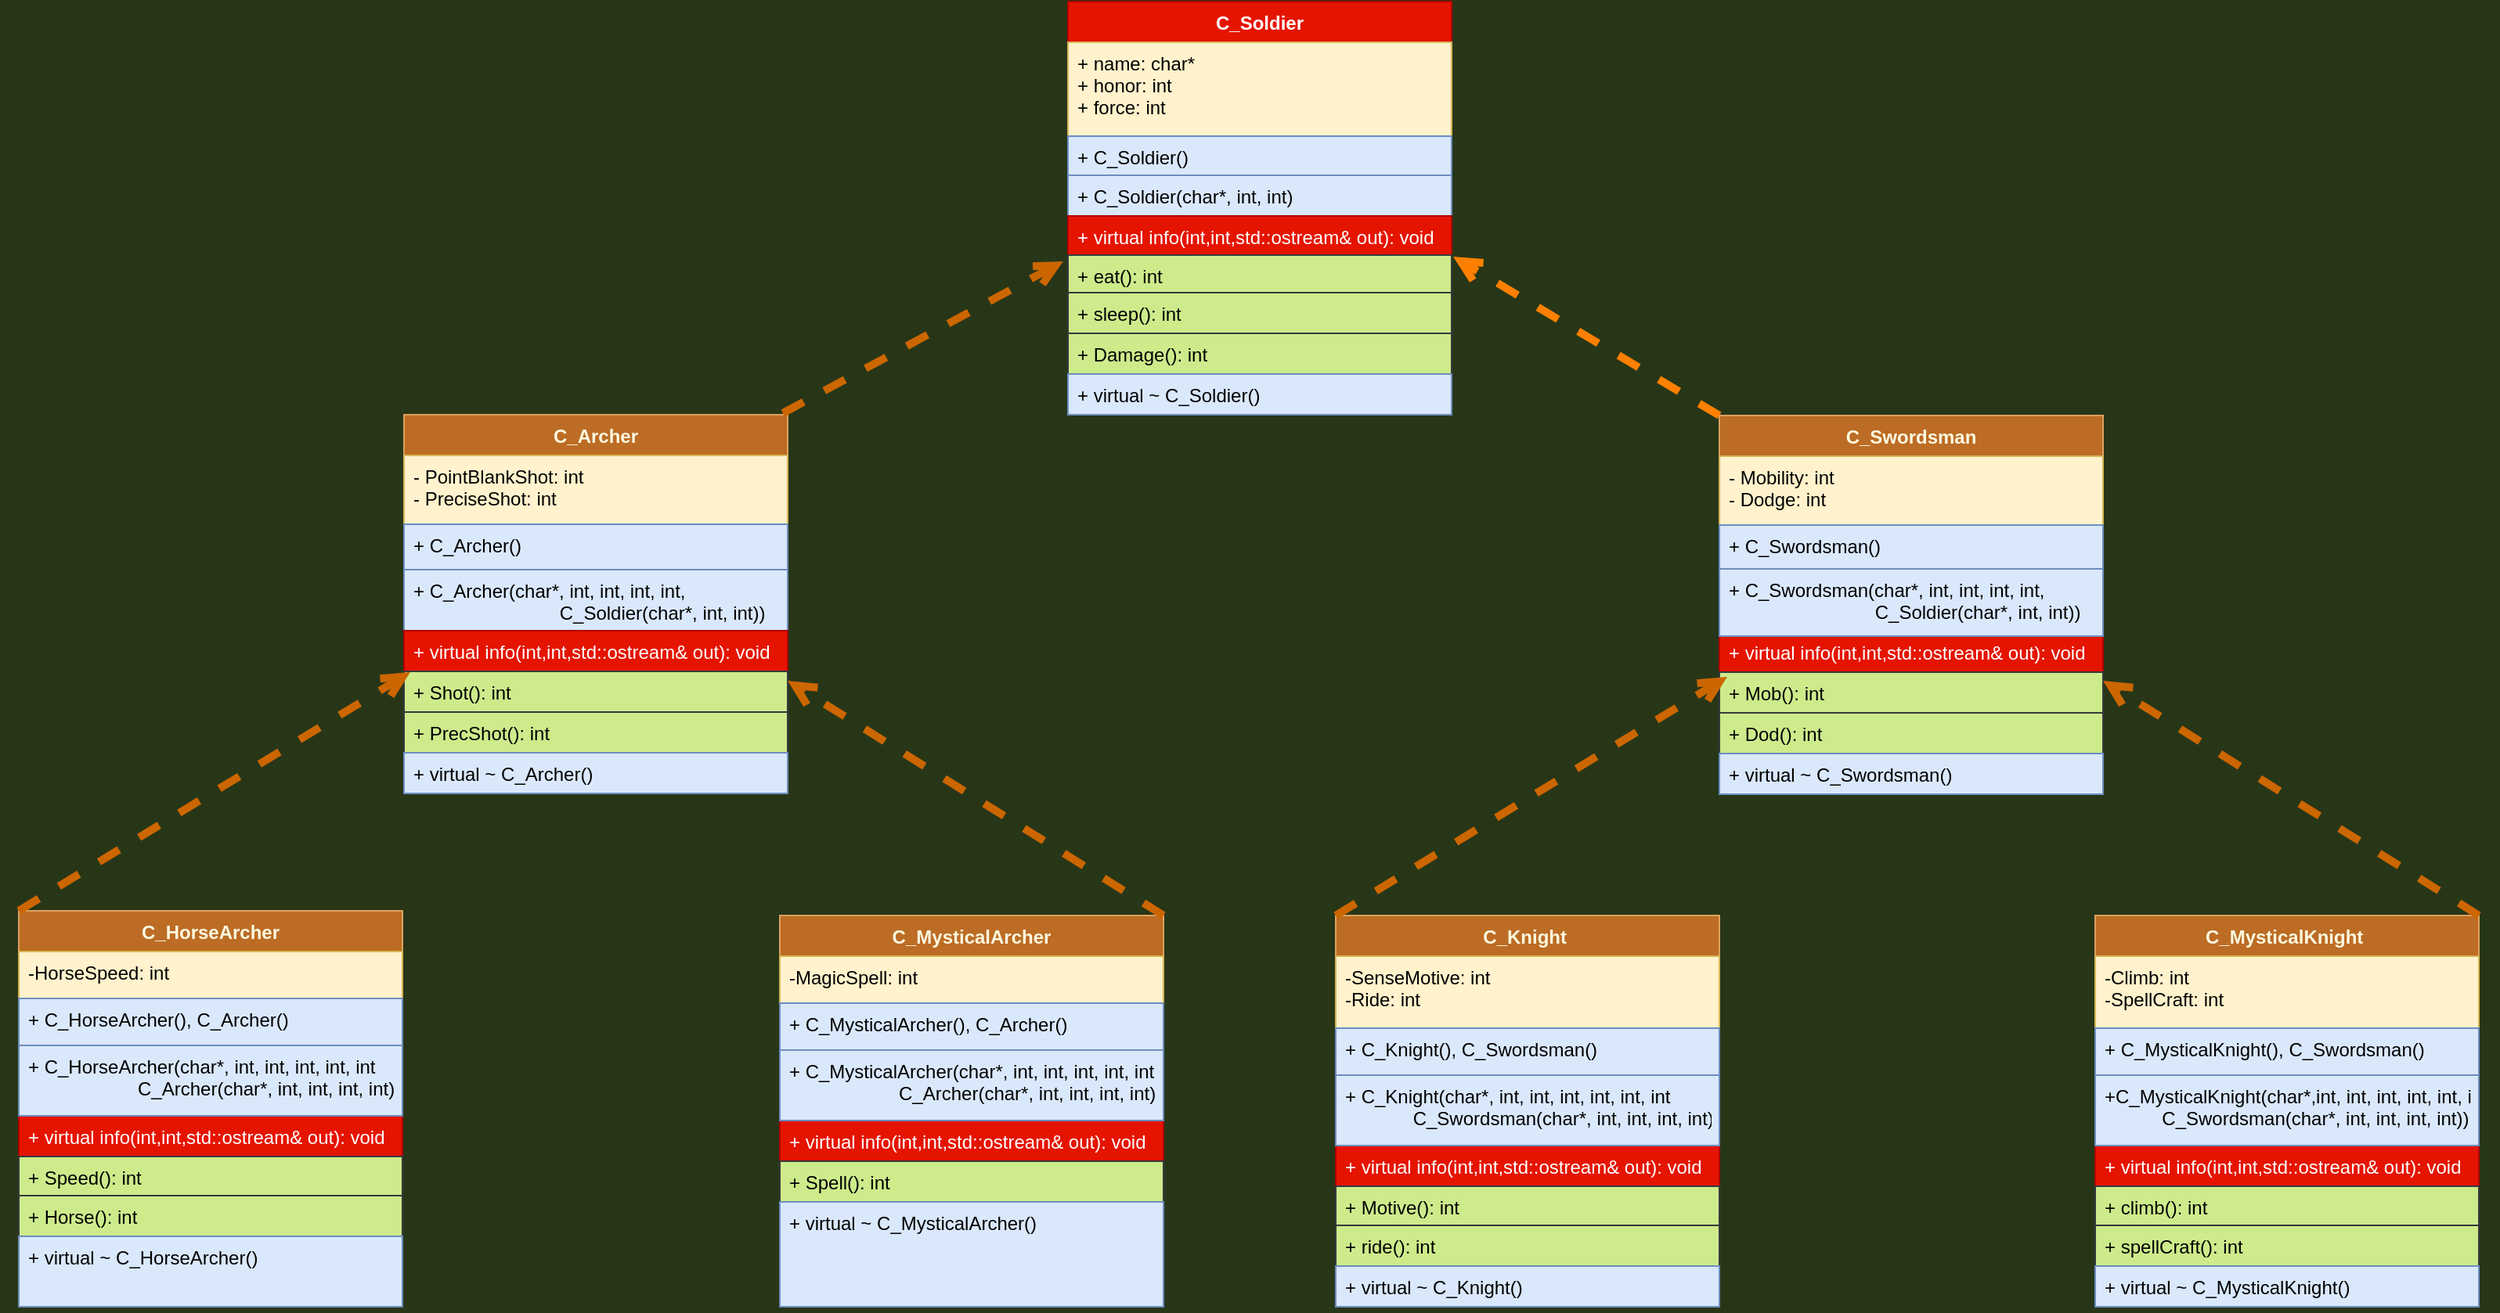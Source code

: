 <mxfile version="14.8.5" type="github">
  <diagram id="KfgOQVesRa8jAqSmO_TG" name="Page-1">
    <mxGraphModel dx="3515" dy="2155" grid="0" gridSize="10" guides="1" tooltips="1" connect="1" arrows="1" fold="1" page="1" pageScale="1" pageWidth="1654" pageHeight="2336" background="#283618" math="0" shadow="0">
      <root>
        <mxCell id="0" />
        <mxCell id="1" parent="0" />
        <mxCell id="gfh71h0dCbDymhL63w5G-2" value="C_Soldier" style="swimlane;fontStyle=1;align=center;verticalAlign=top;childLayout=stackLayout;horizontal=1;startSize=26;horizontalStack=0;resizeParent=1;resizeParentMax=0;resizeLast=0;collapsible=1;marginBottom=0;fillColor=#e51400;strokeColor=#B20000;fontColor=#ffffff;" parent="1" vertex="1">
          <mxGeometry x="704" y="56" width="245" height="112" as="geometry" />
        </mxCell>
        <mxCell id="gfh71h0dCbDymhL63w5G-3" value="+ name: char*&#xa;+ honor: int&#xa;+ force: int" style="text;strokeColor=#d6b656;fillColor=#fff2cc;align=left;verticalAlign=top;spacingLeft=4;spacingRight=4;overflow=hidden;rotatable=0;points=[[0,0.5],[1,0.5]];portConstraint=eastwest;" parent="gfh71h0dCbDymhL63w5G-2" vertex="1">
          <mxGeometry y="26" width="245" height="60" as="geometry" />
        </mxCell>
        <mxCell id="gfh71h0dCbDymhL63w5G-5" value="+ C_Soldier()" style="text;strokeColor=#6c8ebf;fillColor=#dae8fc;align=left;verticalAlign=top;spacingLeft=4;spacingRight=4;overflow=hidden;rotatable=0;points=[[0,0.5],[1,0.5]];portConstraint=eastwest;" parent="gfh71h0dCbDymhL63w5G-2" vertex="1">
          <mxGeometry y="86" width="245" height="26" as="geometry" />
        </mxCell>
        <mxCell id="xftbxWCKIYWHHrMW_up1-3" value="+ C_Soldier(char*, int, int)" style="text;strokeColor=#6c8ebf;fillColor=#dae8fc;align=left;verticalAlign=top;spacingLeft=4;spacingRight=4;overflow=hidden;rotatable=0;points=[[0,0.5],[1,0.5]];portConstraint=eastwest;" vertex="1" parent="1">
          <mxGeometry x="704" y="167" width="245" height="26" as="geometry" />
        </mxCell>
        <mxCell id="xftbxWCKIYWHHrMW_up1-4" value="+ virtual info(int,int,std::ostream&amp; out): void" style="text;strokeColor=#B20000;fillColor=#e51400;align=left;verticalAlign=top;spacingLeft=4;spacingRight=4;overflow=hidden;rotatable=0;points=[[0,0.5],[1,0.5]];portConstraint=eastwest;fontColor=#ffffff;" vertex="1" parent="1">
          <mxGeometry x="704" y="193" width="245" height="26" as="geometry" />
        </mxCell>
        <mxCell id="xftbxWCKIYWHHrMW_up1-5" value="+ eat(): int" style="text;strokeColor=#36393d;fillColor=#cdeb8b;align=left;verticalAlign=top;spacingLeft=4;spacingRight=4;overflow=hidden;rotatable=0;points=[[0,0.5],[1,0.5]];portConstraint=eastwest;" vertex="1" parent="1">
          <mxGeometry x="704" y="218" width="245" height="26" as="geometry" />
        </mxCell>
        <mxCell id="xftbxWCKIYWHHrMW_up1-6" value="+ sleep(): int" style="text;strokeColor=#36393d;fillColor=#cdeb8b;align=left;verticalAlign=top;spacingLeft=4;spacingRight=4;overflow=hidden;rotatable=0;points=[[0,0.5],[1,0.5]];portConstraint=eastwest;" vertex="1" parent="1">
          <mxGeometry x="704" y="242" width="245" height="26" as="geometry" />
        </mxCell>
        <mxCell id="xftbxWCKIYWHHrMW_up1-7" value="+ Damage(): int" style="text;strokeColor=#36393d;fillColor=#cdeb8b;align=left;verticalAlign=top;spacingLeft=4;spacingRight=4;overflow=hidden;rotatable=0;points=[[0,0.5],[1,0.5]];portConstraint=eastwest;" vertex="1" parent="1">
          <mxGeometry x="704" y="268" width="245" height="26" as="geometry" />
        </mxCell>
        <mxCell id="xftbxWCKIYWHHrMW_up1-8" value="+ virtual ~ C_Soldier()" style="text;strokeColor=#6c8ebf;fillColor=#dae8fc;align=left;verticalAlign=top;spacingLeft=4;spacingRight=4;overflow=hidden;rotatable=0;points=[[0,0.5],[1,0.5]];portConstraint=eastwest;" vertex="1" parent="1">
          <mxGeometry x="704" y="294" width="245" height="26" as="geometry" />
        </mxCell>
        <mxCell id="xftbxWCKIYWHHrMW_up1-9" value="C_Archer" style="swimlane;fontStyle=1;align=center;verticalAlign=top;childLayout=stackLayout;horizontal=1;startSize=26;horizontalStack=0;resizeParent=1;resizeParentMax=0;resizeLast=0;collapsible=1;marginBottom=0;fillColor=#BC6C25;strokeColor=#DDA15E;fontColor=#FEFAE0;" vertex="1" parent="1">
          <mxGeometry x="280" y="320" width="245" height="99" as="geometry" />
        </mxCell>
        <mxCell id="xftbxWCKIYWHHrMW_up1-10" value="- PointBlankShot: int&#xa;- PreciseShot: int" style="text;strokeColor=#d6b656;fillColor=#fff2cc;align=left;verticalAlign=top;spacingLeft=4;spacingRight=4;overflow=hidden;rotatable=0;points=[[0,0.5],[1,0.5]];portConstraint=eastwest;" vertex="1" parent="xftbxWCKIYWHHrMW_up1-9">
          <mxGeometry y="26" width="245" height="44" as="geometry" />
        </mxCell>
        <mxCell id="xftbxWCKIYWHHrMW_up1-11" value="+ C_Archer()" style="text;strokeColor=#6c8ebf;fillColor=#dae8fc;align=left;verticalAlign=top;spacingLeft=4;spacingRight=4;overflow=hidden;rotatable=0;points=[[0,0.5],[1,0.5]];portConstraint=eastwest;" vertex="1" parent="xftbxWCKIYWHHrMW_up1-9">
          <mxGeometry y="70" width="245" height="29" as="geometry" />
        </mxCell>
        <mxCell id="xftbxWCKIYWHHrMW_up1-12" value="+ C_Archer(char*, int, int, int, int, &#xa;                            C_Soldier(char*, int, int))" style="text;strokeColor=#6c8ebf;fillColor=#dae8fc;align=left;verticalAlign=top;spacingLeft=4;spacingRight=4;overflow=hidden;rotatable=0;points=[[0,0.5],[1,0.5]];portConstraint=eastwest;" vertex="1" parent="1">
          <mxGeometry x="280" y="419" width="245" height="45" as="geometry" />
        </mxCell>
        <mxCell id="xftbxWCKIYWHHrMW_up1-13" value="+ virtual info(int,int,std::ostream&amp; out): void" style="text;strokeColor=#B20000;fillColor=#e51400;align=left;verticalAlign=top;spacingLeft=4;spacingRight=4;overflow=hidden;rotatable=0;points=[[0,0.5],[1,0.5]];portConstraint=eastwest;fontColor=#ffffff;" vertex="1" parent="1">
          <mxGeometry x="280" y="458" width="245" height="26" as="geometry" />
        </mxCell>
        <mxCell id="xftbxWCKIYWHHrMW_up1-14" value="+ Shot(): int" style="text;strokeColor=#36393d;fillColor=#cdeb8b;align=left;verticalAlign=top;spacingLeft=4;spacingRight=4;overflow=hidden;rotatable=0;points=[[0,0.5],[1,0.5]];portConstraint=eastwest;" vertex="1" parent="1">
          <mxGeometry x="280" y="484" width="245" height="26" as="geometry" />
        </mxCell>
        <mxCell id="xftbxWCKIYWHHrMW_up1-15" value="+ PrecShot(): int" style="text;strokeColor=#36393d;fillColor=#cdeb8b;align=left;verticalAlign=top;spacingLeft=4;spacingRight=4;overflow=hidden;rotatable=0;points=[[0,0.5],[1,0.5]];portConstraint=eastwest;" vertex="1" parent="1">
          <mxGeometry x="280" y="510" width="245" height="26" as="geometry" />
        </mxCell>
        <mxCell id="xftbxWCKIYWHHrMW_up1-17" value="+ virtual ~ C_Archer()" style="text;strokeColor=#6c8ebf;fillColor=#dae8fc;align=left;verticalAlign=top;spacingLeft=4;spacingRight=4;overflow=hidden;rotatable=0;points=[[0,0.5],[1,0.5]];portConstraint=eastwest;" vertex="1" parent="1">
          <mxGeometry x="280" y="536" width="245" height="26" as="geometry" />
        </mxCell>
        <mxCell id="xftbxWCKIYWHHrMW_up1-19" value="C_Swordsman" style="swimlane;fontStyle=1;align=center;verticalAlign=top;childLayout=stackLayout;horizontal=1;startSize=26;horizontalStack=0;resizeParent=1;resizeParentMax=0;resizeLast=0;collapsible=1;marginBottom=0;fillColor=#BC6C25;strokeColor=#DDA15E;fontColor=#FEFAE0;" vertex="1" parent="1">
          <mxGeometry x="1120" y="320.5" width="245" height="100" as="geometry" />
        </mxCell>
        <mxCell id="xftbxWCKIYWHHrMW_up1-20" value="- Mobility: int&#xa;- Dodge: int" style="text;strokeColor=#d6b656;fillColor=#fff2cc;align=left;verticalAlign=top;spacingLeft=4;spacingRight=4;overflow=hidden;rotatable=0;points=[[0,0.5],[1,0.5]];portConstraint=eastwest;" vertex="1" parent="xftbxWCKIYWHHrMW_up1-19">
          <mxGeometry y="26" width="245" height="44" as="geometry" />
        </mxCell>
        <mxCell id="xftbxWCKIYWHHrMW_up1-21" value="+ C_Swordsman()" style="text;strokeColor=#6c8ebf;fillColor=#dae8fc;align=left;verticalAlign=top;spacingLeft=4;spacingRight=4;overflow=hidden;rotatable=0;points=[[0,0.5],[1,0.5]];portConstraint=eastwest;" vertex="1" parent="xftbxWCKIYWHHrMW_up1-19">
          <mxGeometry y="70" width="245" height="30" as="geometry" />
        </mxCell>
        <mxCell id="xftbxWCKIYWHHrMW_up1-22" value="+ virtual info(int,int,std::ostream&amp; out): void" style="text;strokeColor=#B20000;fillColor=#e51400;align=left;verticalAlign=top;spacingLeft=4;spacingRight=4;overflow=hidden;rotatable=0;points=[[0,0.5],[1,0.5]];portConstraint=eastwest;fontColor=#ffffff;" vertex="1" parent="1">
          <mxGeometry x="1120" y="458.5" width="245" height="26" as="geometry" />
        </mxCell>
        <mxCell id="xftbxWCKIYWHHrMW_up1-23" value="+ Mob(): int" style="text;strokeColor=#36393d;fillColor=#cdeb8b;align=left;verticalAlign=top;spacingLeft=4;spacingRight=4;overflow=hidden;rotatable=0;points=[[0,0.5],[1,0.5]];portConstraint=eastwest;" vertex="1" parent="1">
          <mxGeometry x="1120" y="484.5" width="245" height="26" as="geometry" />
        </mxCell>
        <mxCell id="xftbxWCKIYWHHrMW_up1-24" value="+ Dod(): int" style="text;strokeColor=#36393d;fillColor=#cdeb8b;align=left;verticalAlign=top;spacingLeft=4;spacingRight=4;overflow=hidden;rotatable=0;points=[[0,0.5],[1,0.5]];portConstraint=eastwest;" vertex="1" parent="1">
          <mxGeometry x="1120" y="510.5" width="245" height="26" as="geometry" />
        </mxCell>
        <mxCell id="xftbxWCKIYWHHrMW_up1-25" value="+ virtual ~ C_Swordsman()" style="text;strokeColor=#6c8ebf;fillColor=#dae8fc;align=left;verticalAlign=top;spacingLeft=4;spacingRight=4;overflow=hidden;rotatable=0;points=[[0,0.5],[1,0.5]];portConstraint=eastwest;" vertex="1" parent="1">
          <mxGeometry x="1120" y="536.5" width="245" height="26" as="geometry" />
        </mxCell>
        <mxCell id="xftbxWCKIYWHHrMW_up1-26" value="+ C_Swordsman(char*, int, int, int, int, &#xa;                            C_Soldier(char*, int, int))" style="text;strokeColor=#6c8ebf;fillColor=#dae8fc;align=left;verticalAlign=top;spacingLeft=4;spacingRight=4;overflow=hidden;rotatable=0;points=[[0,0.5],[1,0.5]];portConstraint=eastwest;" vertex="1" parent="1">
          <mxGeometry x="1120" y="418.5" width="245" height="43" as="geometry" />
        </mxCell>
        <mxCell id="xftbxWCKIYWHHrMW_up1-27" value="C_HorseArcher" style="swimlane;fontStyle=1;align=center;verticalAlign=top;childLayout=stackLayout;horizontal=1;startSize=26;horizontalStack=0;resizeParent=1;resizeParentMax=0;resizeLast=0;collapsible=1;marginBottom=0;fillColor=#BC6C25;strokeColor=#DDA15E;fontColor=#FEFAE0;" vertex="1" parent="1">
          <mxGeometry x="34" y="637" width="245" height="86" as="geometry" />
        </mxCell>
        <mxCell id="xftbxWCKIYWHHrMW_up1-28" value="-HorseSpeed: int" style="text;strokeColor=#d6b656;fillColor=#fff2cc;align=left;verticalAlign=top;spacingLeft=4;spacingRight=4;overflow=hidden;rotatable=0;points=[[0,0.5],[1,0.5]];portConstraint=eastwest;" vertex="1" parent="xftbxWCKIYWHHrMW_up1-27">
          <mxGeometry y="26" width="245" height="30" as="geometry" />
        </mxCell>
        <mxCell id="xftbxWCKIYWHHrMW_up1-29" value="+ C_HorseArcher(), C_Archer()" style="text;strokeColor=#6c8ebf;fillColor=#dae8fc;align=left;verticalAlign=top;spacingLeft=4;spacingRight=4;overflow=hidden;rotatable=0;points=[[0,0.5],[1,0.5]];portConstraint=eastwest;" vertex="1" parent="xftbxWCKIYWHHrMW_up1-27">
          <mxGeometry y="56" width="245" height="30" as="geometry" />
        </mxCell>
        <mxCell id="xftbxWCKIYWHHrMW_up1-30" value="+ virtual info(int,int,std::ostream&amp; out): void" style="text;strokeColor=#B20000;fillColor=#e51400;align=left;verticalAlign=top;spacingLeft=4;spacingRight=4;overflow=hidden;rotatable=0;points=[[0,0.5],[1,0.5]];portConstraint=eastwest;fontColor=#ffffff;" vertex="1" parent="1">
          <mxGeometry x="34" y="768" width="245" height="26" as="geometry" />
        </mxCell>
        <mxCell id="xftbxWCKIYWHHrMW_up1-31" value="+ Speed(): int" style="text;strokeColor=#36393d;fillColor=#cdeb8b;align=left;verticalAlign=top;spacingLeft=4;spacingRight=4;overflow=hidden;rotatable=0;points=[[0,0.5],[1,0.5]];portConstraint=eastwest;" vertex="1" parent="1">
          <mxGeometry x="34" y="794" width="245" height="26" as="geometry" />
        </mxCell>
        <mxCell id="xftbxWCKIYWHHrMW_up1-32" value="+ Horse(): int" style="text;strokeColor=#36393d;fillColor=#cdeb8b;align=left;verticalAlign=top;spacingLeft=4;spacingRight=4;overflow=hidden;rotatable=0;points=[[0,0.5],[1,0.5]];portConstraint=eastwest;" vertex="1" parent="1">
          <mxGeometry x="34" y="819" width="245" height="26" as="geometry" />
        </mxCell>
        <mxCell id="xftbxWCKIYWHHrMW_up1-33" value="+ virtual ~ C_HorseArcher()" style="text;strokeColor=#6c8ebf;fillColor=#dae8fc;align=left;verticalAlign=top;spacingLeft=4;spacingRight=4;overflow=hidden;rotatable=0;points=[[0,0.5],[1,0.5]];portConstraint=eastwest;" vertex="1" parent="1">
          <mxGeometry x="34" y="845" width="245" height="45" as="geometry" />
        </mxCell>
        <mxCell id="xftbxWCKIYWHHrMW_up1-34" value="+ C_HorseArcher(char*, int, int, int, int, int&#xa;                     C_Archer(char*, int, int, int, int))" style="text;strokeColor=#6c8ebf;fillColor=#dae8fc;align=left;verticalAlign=top;spacingLeft=4;spacingRight=4;overflow=hidden;rotatable=0;points=[[0,0.5],[1,0.5]];portConstraint=eastwest;" vertex="1" parent="1">
          <mxGeometry x="34" y="723" width="245" height="45" as="geometry" />
        </mxCell>
        <mxCell id="xftbxWCKIYWHHrMW_up1-35" value="C_MysticalArcher" style="swimlane;fontStyle=1;align=center;verticalAlign=top;childLayout=stackLayout;horizontal=1;startSize=26;horizontalStack=0;resizeParent=1;resizeParentMax=0;resizeLast=0;collapsible=1;marginBottom=0;fillColor=#BC6C25;strokeColor=#DDA15E;fontColor=#FEFAE0;" vertex="1" parent="1">
          <mxGeometry x="520" y="640" width="245" height="86" as="geometry" />
        </mxCell>
        <mxCell id="xftbxWCKIYWHHrMW_up1-36" value="-MagicSpell: int" style="text;strokeColor=#d6b656;fillColor=#fff2cc;align=left;verticalAlign=top;spacingLeft=4;spacingRight=4;overflow=hidden;rotatable=0;points=[[0,0.5],[1,0.5]];portConstraint=eastwest;" vertex="1" parent="xftbxWCKIYWHHrMW_up1-35">
          <mxGeometry y="26" width="245" height="30" as="geometry" />
        </mxCell>
        <mxCell id="xftbxWCKIYWHHrMW_up1-37" value="+ C_MysticalArcher(), C_Archer()" style="text;strokeColor=#6c8ebf;fillColor=#dae8fc;align=left;verticalAlign=top;spacingLeft=4;spacingRight=4;overflow=hidden;rotatable=0;points=[[0,0.5],[1,0.5]];portConstraint=eastwest;" vertex="1" parent="xftbxWCKIYWHHrMW_up1-35">
          <mxGeometry y="56" width="245" height="30" as="geometry" />
        </mxCell>
        <mxCell id="xftbxWCKIYWHHrMW_up1-38" value="+ virtual info(int,int,std::ostream&amp; out): void" style="text;strokeColor=#B20000;fillColor=#e51400;align=left;verticalAlign=top;spacingLeft=4;spacingRight=4;overflow=hidden;rotatable=0;points=[[0,0.5],[1,0.5]];portConstraint=eastwest;fontColor=#ffffff;" vertex="1" parent="1">
          <mxGeometry x="520" y="771" width="245" height="26" as="geometry" />
        </mxCell>
        <mxCell id="xftbxWCKIYWHHrMW_up1-39" value="+ Spell(): int" style="text;strokeColor=#36393d;fillColor=#cdeb8b;align=left;verticalAlign=top;spacingLeft=4;spacingRight=4;overflow=hidden;rotatable=0;points=[[0,0.5],[1,0.5]];portConstraint=eastwest;" vertex="1" parent="1">
          <mxGeometry x="520" y="797" width="245" height="26" as="geometry" />
        </mxCell>
        <mxCell id="xftbxWCKIYWHHrMW_up1-41" value="+ virtual ~ C_MysticalArcher()" style="text;strokeColor=#6c8ebf;fillColor=#dae8fc;align=left;verticalAlign=top;spacingLeft=4;spacingRight=4;overflow=hidden;rotatable=0;points=[[0,0.5],[1,0.5]];portConstraint=eastwest;" vertex="1" parent="1">
          <mxGeometry x="520" y="823" width="245" height="67" as="geometry" />
        </mxCell>
        <mxCell id="xftbxWCKIYWHHrMW_up1-42" value="+ C_MysticalArcher(char*, int, int, int, int, int&#xa;                     C_Archer(char*, int, int, int, int))" style="text;strokeColor=#6c8ebf;fillColor=#dae8fc;align=left;verticalAlign=top;spacingLeft=4;spacingRight=4;overflow=hidden;rotatable=0;points=[[0,0.5],[1,0.5]];portConstraint=eastwest;" vertex="1" parent="1">
          <mxGeometry x="520" y="726" width="245" height="45" as="geometry" />
        </mxCell>
        <mxCell id="xftbxWCKIYWHHrMW_up1-43" value="C_Knight " style="swimlane;fontStyle=1;align=center;verticalAlign=top;childLayout=stackLayout;horizontal=1;startSize=26;horizontalStack=0;resizeParent=1;resizeParentMax=0;resizeLast=0;collapsible=1;marginBottom=0;fillColor=#BC6C25;strokeColor=#DDA15E;fontColor=#FEFAE0;" vertex="1" parent="1">
          <mxGeometry x="875" y="640" width="245" height="73" as="geometry" />
        </mxCell>
        <mxCell id="xftbxWCKIYWHHrMW_up1-44" value="-SenseMotive: int&#xa;-Ride: int" style="text;strokeColor=#d6b656;fillColor=#fff2cc;align=left;verticalAlign=top;spacingLeft=4;spacingRight=4;overflow=hidden;rotatable=0;points=[[0,0.5],[1,0.5]];portConstraint=eastwest;" vertex="1" parent="xftbxWCKIYWHHrMW_up1-43">
          <mxGeometry y="26" width="245" height="47" as="geometry" />
        </mxCell>
        <mxCell id="xftbxWCKIYWHHrMW_up1-46" value="+ virtual info(int,int,std::ostream&amp; out): void" style="text;strokeColor=#B20000;fillColor=#e51400;align=left;verticalAlign=top;spacingLeft=4;spacingRight=4;overflow=hidden;rotatable=0;points=[[0,0.5],[1,0.5]];portConstraint=eastwest;fontColor=#ffffff;" vertex="1" parent="1">
          <mxGeometry x="875" y="787" width="245" height="26" as="geometry" />
        </mxCell>
        <mxCell id="xftbxWCKIYWHHrMW_up1-47" value="+ Motive(): int" style="text;strokeColor=#36393d;fillColor=#cdeb8b;align=left;verticalAlign=top;spacingLeft=4;spacingRight=4;overflow=hidden;rotatable=0;points=[[0,0.5],[1,0.5]];portConstraint=eastwest;" vertex="1" parent="1">
          <mxGeometry x="875" y="813" width="245" height="26" as="geometry" />
        </mxCell>
        <mxCell id="xftbxWCKIYWHHrMW_up1-48" value="+ ride(): int" style="text;strokeColor=#36393d;fillColor=#cdeb8b;align=left;verticalAlign=top;spacingLeft=4;spacingRight=4;overflow=hidden;rotatable=0;points=[[0,0.5],[1,0.5]];portConstraint=eastwest;" vertex="1" parent="1">
          <mxGeometry x="875" y="838" width="245" height="26" as="geometry" />
        </mxCell>
        <mxCell id="xftbxWCKIYWHHrMW_up1-49" value="+ virtual ~ C_Knight()" style="text;strokeColor=#6c8ebf;fillColor=#dae8fc;align=left;verticalAlign=top;spacingLeft=4;spacingRight=4;overflow=hidden;rotatable=0;points=[[0,0.5],[1,0.5]];portConstraint=eastwest;" vertex="1" parent="1">
          <mxGeometry x="875" y="864" width="245" height="26" as="geometry" />
        </mxCell>
        <mxCell id="xftbxWCKIYWHHrMW_up1-50" value="+ C_Knight(char*, int, int, int, int, int, int&#xa;             C_Swordsman(char*, int, int, int, int))" style="text;strokeColor=#6c8ebf;fillColor=#dae8fc;align=left;verticalAlign=top;spacingLeft=4;spacingRight=4;overflow=hidden;rotatable=0;points=[[0,0.5],[1,0.5]];portConstraint=eastwest;" vertex="1" parent="1">
          <mxGeometry x="875" y="742" width="245" height="45" as="geometry" />
        </mxCell>
        <mxCell id="xftbxWCKIYWHHrMW_up1-45" value="+ C_Knight(), C_Swordsman()" style="text;strokeColor=#6c8ebf;fillColor=#dae8fc;align=left;verticalAlign=top;spacingLeft=4;spacingRight=4;overflow=hidden;rotatable=0;points=[[0,0.5],[1,0.5]];portConstraint=eastwest;" vertex="1" parent="1">
          <mxGeometry x="875" y="712" width="245" height="30" as="geometry" />
        </mxCell>
        <mxCell id="xftbxWCKIYWHHrMW_up1-59" value="C_MysticalKnight " style="swimlane;fontStyle=1;align=center;verticalAlign=top;childLayout=stackLayout;horizontal=1;startSize=26;horizontalStack=0;resizeParent=1;resizeParentMax=0;resizeLast=0;collapsible=1;marginBottom=0;fillColor=#BC6C25;strokeColor=#DDA15E;fontColor=#FEFAE0;" vertex="1" parent="1">
          <mxGeometry x="1360" y="640" width="245" height="73" as="geometry" />
        </mxCell>
        <mxCell id="xftbxWCKIYWHHrMW_up1-60" value="-Climb: int&#xa;-SpellCraft: int" style="text;strokeColor=#d6b656;fillColor=#fff2cc;align=left;verticalAlign=top;spacingLeft=4;spacingRight=4;overflow=hidden;rotatable=0;points=[[0,0.5],[1,0.5]];portConstraint=eastwest;" vertex="1" parent="xftbxWCKIYWHHrMW_up1-59">
          <mxGeometry y="26" width="245" height="47" as="geometry" />
        </mxCell>
        <mxCell id="xftbxWCKIYWHHrMW_up1-61" value="+ virtual info(int,int,std::ostream&amp; out): void" style="text;strokeColor=#B20000;fillColor=#e51400;align=left;verticalAlign=top;spacingLeft=4;spacingRight=4;overflow=hidden;rotatable=0;points=[[0,0.5],[1,0.5]];portConstraint=eastwest;fontColor=#ffffff;" vertex="1" parent="1">
          <mxGeometry x="1360" y="787" width="245" height="26" as="geometry" />
        </mxCell>
        <mxCell id="xftbxWCKIYWHHrMW_up1-62" value="+ climb(): int" style="text;strokeColor=#36393d;fillColor=#cdeb8b;align=left;verticalAlign=top;spacingLeft=4;spacingRight=4;overflow=hidden;rotatable=0;points=[[0,0.5],[1,0.5]];portConstraint=eastwest;" vertex="1" parent="1">
          <mxGeometry x="1360" y="813" width="245" height="26" as="geometry" />
        </mxCell>
        <mxCell id="xftbxWCKIYWHHrMW_up1-63" value="+ spellCraft(): int" style="text;strokeColor=#36393d;fillColor=#cdeb8b;align=left;verticalAlign=top;spacingLeft=4;spacingRight=4;overflow=hidden;rotatable=0;points=[[0,0.5],[1,0.5]];portConstraint=eastwest;" vertex="1" parent="1">
          <mxGeometry x="1360" y="838" width="245" height="26" as="geometry" />
        </mxCell>
        <mxCell id="xftbxWCKIYWHHrMW_up1-64" value="+ virtual ~ C_MysticalKnight()" style="text;strokeColor=#6c8ebf;fillColor=#dae8fc;align=left;verticalAlign=top;spacingLeft=4;spacingRight=4;overflow=hidden;rotatable=0;points=[[0,0.5],[1,0.5]];portConstraint=eastwest;" vertex="1" parent="1">
          <mxGeometry x="1360" y="864" width="245" height="26" as="geometry" />
        </mxCell>
        <mxCell id="xftbxWCKIYWHHrMW_up1-65" value="+C_MysticalKnight(char*,int, int, int, int, int, int&#xa;           C_Swordsman(char*, int, int, int, int))" style="text;strokeColor=#6c8ebf;fillColor=#dae8fc;align=left;verticalAlign=top;spacingLeft=4;spacingRight=4;overflow=hidden;rotatable=0;points=[[0,0.5],[1,0.5]];portConstraint=eastwest;" vertex="1" parent="1">
          <mxGeometry x="1360" y="742" width="245" height="45" as="geometry" />
        </mxCell>
        <mxCell id="xftbxWCKIYWHHrMW_up1-66" value="+ C_MysticalKnight(), C_Swordsman()" style="text;strokeColor=#6c8ebf;fillColor=#dae8fc;align=left;verticalAlign=top;spacingLeft=4;spacingRight=4;overflow=hidden;rotatable=0;points=[[0,0.5],[1,0.5]];portConstraint=eastwest;" vertex="1" parent="1">
          <mxGeometry x="1360" y="712" width="245" height="30" as="geometry" />
        </mxCell>
        <mxCell id="xftbxWCKIYWHHrMW_up1-68" value="" style="html=1;verticalAlign=bottom;endArrow=open;dashed=1;endSize=8;strokeWidth=5;fillColor=#fa6800;strokeColor=#CC6600;" edge="1" parent="1">
          <mxGeometry relative="1" as="geometry">
            <mxPoint x="522" y="319" as="sourcePoint" />
            <mxPoint x="701" y="222" as="targetPoint" />
          </mxGeometry>
        </mxCell>
        <mxCell id="xftbxWCKIYWHHrMW_up1-69" value="" style="html=1;verticalAlign=bottom;endArrow=open;dashed=1;endSize=8;strokeWidth=5;fillColor=#fa6800;exitX=0;exitY=0;exitDx=0;exitDy=0;strokeColor=#FF8000;" edge="1" parent="1" source="xftbxWCKIYWHHrMW_up1-19">
          <mxGeometry relative="1" as="geometry">
            <mxPoint x="985" y="303.5" as="sourcePoint" />
            <mxPoint x="950" y="219" as="targetPoint" />
          </mxGeometry>
        </mxCell>
        <mxCell id="xftbxWCKIYWHHrMW_up1-70" value="" style="html=1;verticalAlign=bottom;endArrow=open;dashed=1;endSize=8;strokeWidth=5;fillColor=#fa6800;strokeColor=#CC6600;exitX=0;exitY=0;exitDx=0;exitDy=0;" edge="1" parent="1" source="xftbxWCKIYWHHrMW_up1-27">
          <mxGeometry relative="1" as="geometry">
            <mxPoint x="117" y="632" as="sourcePoint" />
            <mxPoint x="284" y="484.5" as="targetPoint" />
          </mxGeometry>
        </mxCell>
        <mxCell id="xftbxWCKIYWHHrMW_up1-71" value="" style="html=1;verticalAlign=bottom;endArrow=open;dashed=1;endSize=8;strokeWidth=5;fillColor=#fa6800;strokeColor=#CC6600;entryX=1;entryY=0.231;entryDx=0;entryDy=0;entryPerimeter=0;exitX=1;exitY=0;exitDx=0;exitDy=0;" edge="1" parent="1" source="xftbxWCKIYWHHrMW_up1-35" target="xftbxWCKIYWHHrMW_up1-14">
          <mxGeometry relative="1" as="geometry">
            <mxPoint x="534" y="632" as="sourcePoint" />
            <mxPoint x="701" y="484.5" as="targetPoint" />
          </mxGeometry>
        </mxCell>
        <mxCell id="xftbxWCKIYWHHrMW_up1-72" value="" style="html=1;verticalAlign=bottom;endArrow=open;dashed=1;endSize=8;strokeWidth=5;fillColor=#fa6800;strokeColor=#CC6600;entryX=1;entryY=0.231;entryDx=0;entryDy=0;entryPerimeter=0;exitX=1;exitY=0;exitDx=0;exitDy=0;" edge="1" parent="1">
          <mxGeometry relative="1" as="geometry">
            <mxPoint x="1605" y="640.0" as="sourcePoint" />
            <mxPoint x="1365" y="490.006" as="targetPoint" />
          </mxGeometry>
        </mxCell>
        <mxCell id="xftbxWCKIYWHHrMW_up1-73" value="" style="html=1;verticalAlign=bottom;endArrow=open;dashed=1;endSize=8;strokeWidth=5;fillColor=#fa6800;strokeColor=#CC6600;exitX=0;exitY=0;exitDx=0;exitDy=0;" edge="1" parent="1">
          <mxGeometry relative="1" as="geometry">
            <mxPoint x="875" y="640" as="sourcePoint" />
            <mxPoint x="1125" y="487.5" as="targetPoint" />
          </mxGeometry>
        </mxCell>
      </root>
    </mxGraphModel>
  </diagram>
</mxfile>
